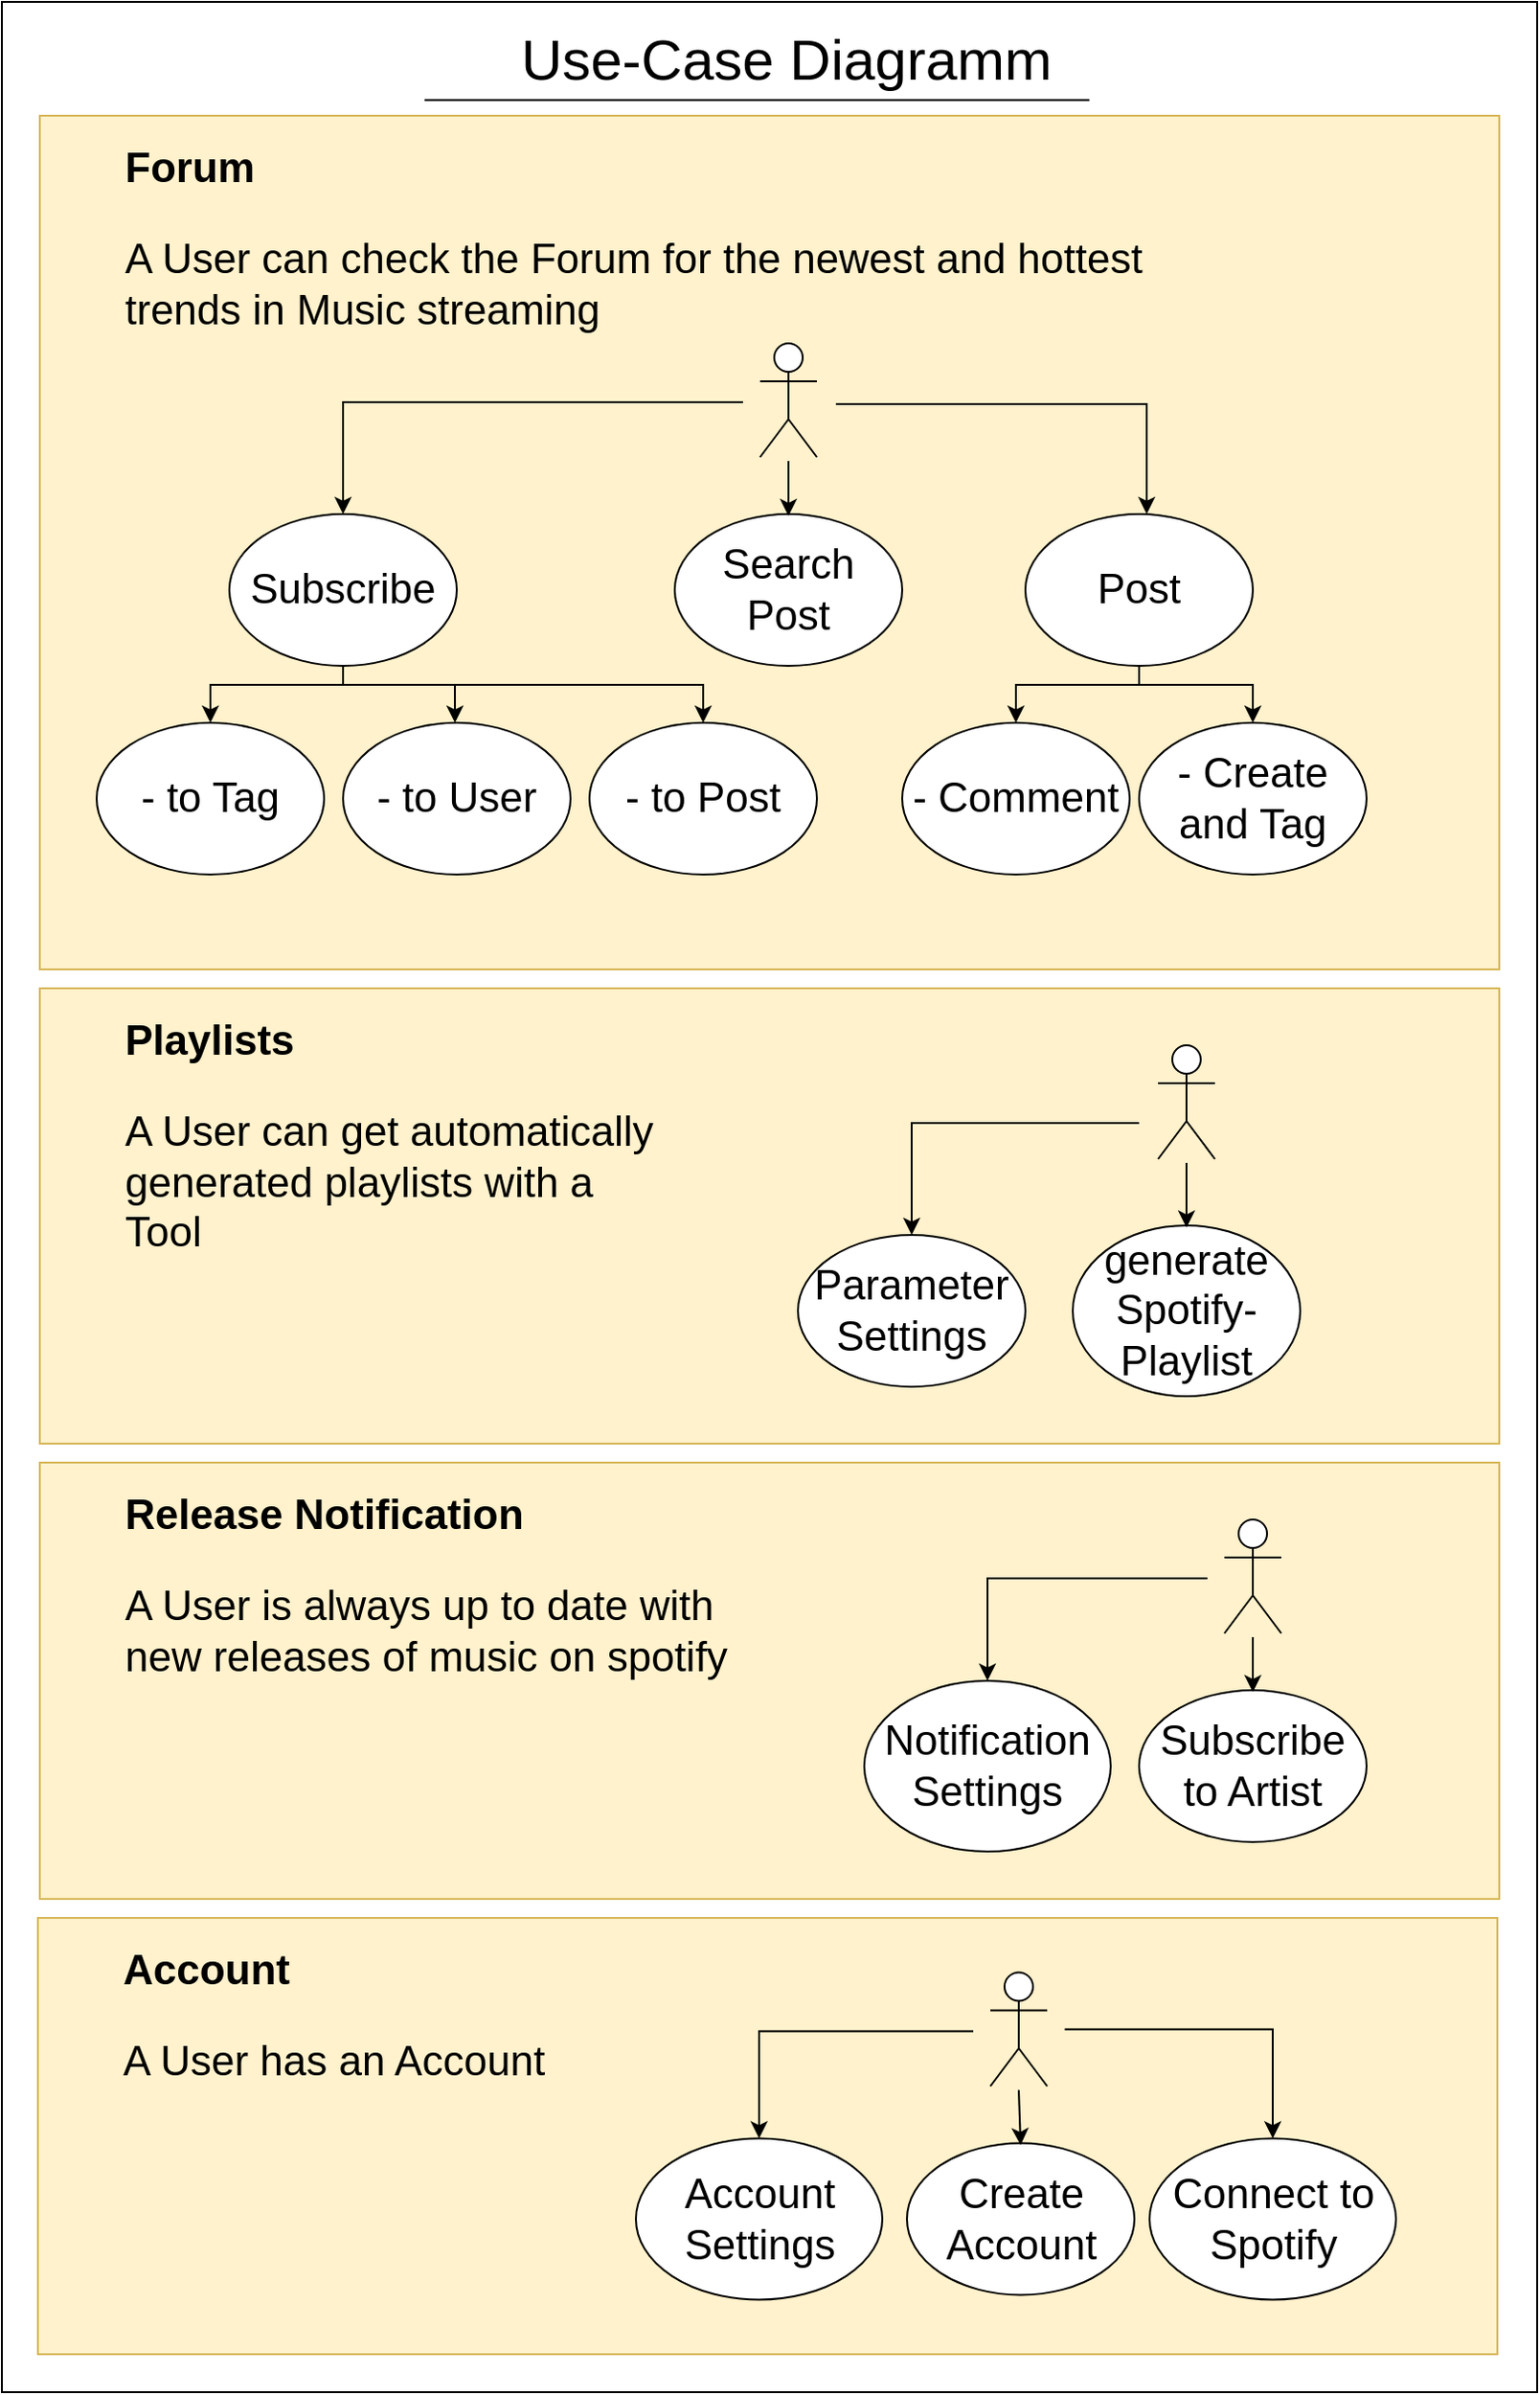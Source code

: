 <mxfile version="13.7.3" type="device"><diagram id="g6Rws1CbLUAmv2WmKkVQ" name="Page-1"><mxGraphModel dx="1315" dy="732" grid="1" gridSize="10" guides="1" tooltips="1" connect="1" arrows="1" fold="1" page="1" pageScale="1" pageWidth="827" pageHeight="1169" math="0" shadow="0"><root><mxCell id="0"/><mxCell id="1" parent="0"/><mxCell id="CQM-tbcUhRoM130YpXBT-1" value="" style="rounded=0;whiteSpace=wrap;html=1;" vertex="1" parent="1"><mxGeometry x="10" y="10" width="810" height="1260" as="geometry"/></mxCell><mxCell id="CQM-tbcUhRoM130YpXBT-6" value="" style="rounded=0;whiteSpace=wrap;html=1;fontSize=30;fillColor=#fff2cc;strokeColor=#d6b656;" vertex="1" parent="1"><mxGeometry x="30" y="70" width="770" height="450" as="geometry"/></mxCell><mxCell id="CQM-tbcUhRoM130YpXBT-2" value="Use-Case Diagramm" style="text;html=1;strokeColor=none;fillColor=none;align=center;verticalAlign=middle;whiteSpace=wrap;rounded=0;fontSize=30;" vertex="1" parent="1"><mxGeometry x="234" y="30" width="380" height="20" as="geometry"/></mxCell><mxCell id="CQM-tbcUhRoM130YpXBT-3" value="" style="shape=umlActor;verticalLabelPosition=bottom;verticalAlign=top;html=1;outlineConnect=0;fontSize=30;" vertex="1" parent="1"><mxGeometry x="410" y="190" width="30" height="60" as="geometry"/></mxCell><mxCell id="CQM-tbcUhRoM130YpXBT-5" value="" style="endArrow=none;html=1;fontSize=30;exitX=0.263;exitY=0.074;exitDx=0;exitDy=0;exitPerimeter=0;entryX=0.696;entryY=0.074;entryDx=0;entryDy=0;entryPerimeter=0;" edge="1" parent="1"><mxGeometry width="50" height="50" relative="1" as="geometry"><mxPoint x="233.03" y="61.8" as="sourcePoint"/><mxPoint x="583.76" y="61.8" as="targetPoint"/></mxGeometry></mxCell><mxCell id="CQM-tbcUhRoM130YpXBT-8" value="- to Tag" style="ellipse;whiteSpace=wrap;html=1;fontSize=22;" vertex="1" parent="1"><mxGeometry x="60" y="390" width="120" height="80" as="geometry"/></mxCell><mxCell id="CQM-tbcUhRoM130YpXBT-9" value="- Create and Tag" style="ellipse;whiteSpace=wrap;html=1;fontSize=22;" vertex="1" parent="1"><mxGeometry x="610" y="390" width="120" height="80" as="geometry"/></mxCell><mxCell id="CQM-tbcUhRoM130YpXBT-14" style="edgeStyle=orthogonalEdgeStyle;rounded=0;orthogonalLoop=1;jettySize=auto;html=1;exitX=0.5;exitY=1;exitDx=0;exitDy=0;entryX=0.5;entryY=0;entryDx=0;entryDy=0;fontSize=22;" edge="1" parent="1" source="CQM-tbcUhRoM130YpXBT-10" target="CQM-tbcUhRoM130YpXBT-8"><mxGeometry relative="1" as="geometry"><Array as="points"><mxPoint x="120" y="370"/></Array></mxGeometry></mxCell><mxCell id="CQM-tbcUhRoM130YpXBT-10" value="Subscribe" style="ellipse;whiteSpace=wrap;html=1;fontSize=22;" vertex="1" parent="1"><mxGeometry x="130" y="280" width="120" height="80" as="geometry"/></mxCell><mxCell id="CQM-tbcUhRoM130YpXBT-13" style="edgeStyle=orthogonalEdgeStyle;rounded=0;orthogonalLoop=1;jettySize=auto;html=1;exitX=0.5;exitY=1;exitDx=0;exitDy=0;entryX=0.5;entryY=0;entryDx=0;entryDy=0;fontSize=22;" edge="1" parent="1" source="CQM-tbcUhRoM130YpXBT-11" target="CQM-tbcUhRoM130YpXBT-9"><mxGeometry relative="1" as="geometry"><Array as="points"><mxPoint x="610" y="370"/><mxPoint x="670" y="370"/></Array></mxGeometry></mxCell><mxCell id="CQM-tbcUhRoM130YpXBT-11" value="Post" style="ellipse;whiteSpace=wrap;html=1;fontSize=22;" vertex="1" parent="1"><mxGeometry x="550" y="280" width="120" height="80" as="geometry"/></mxCell><mxCell id="CQM-tbcUhRoM130YpXBT-7" value="&lt;h1 style=&quot;font-size: 22px&quot;&gt;Forum&lt;/h1&gt;&lt;p style=&quot;font-size: 22px&quot;&gt;A User can check the Forum for the newest and hottest trends in Music streaming&lt;br&gt;&lt;/p&gt;" style="text;html=1;strokeColor=none;fillColor=none;spacing=5;spacingTop=-20;whiteSpace=wrap;overflow=hidden;rounded=0;fontSize=22;" vertex="1" parent="1"><mxGeometry x="70" y="80" width="610" height="130" as="geometry"/></mxCell><mxCell id="CQM-tbcUhRoM130YpXBT-16" value="Search Post" style="ellipse;whiteSpace=wrap;html=1;fontSize=22;" vertex="1" parent="1"><mxGeometry x="365" y="280" width="120" height="80" as="geometry"/></mxCell><mxCell id="CQM-tbcUhRoM130YpXBT-17" value="- to User" style="ellipse;whiteSpace=wrap;html=1;fontSize=22;" vertex="1" parent="1"><mxGeometry x="190" y="390" width="120" height="80" as="geometry"/></mxCell><mxCell id="CQM-tbcUhRoM130YpXBT-18" style="edgeStyle=orthogonalEdgeStyle;rounded=0;orthogonalLoop=1;jettySize=auto;html=1;entryX=0.5;entryY=0;entryDx=0;entryDy=0;fontSize=22;" edge="1" parent="1"><mxGeometry relative="1" as="geometry"><mxPoint x="401" y="221" as="sourcePoint"/><mxPoint x="190" y="280" as="targetPoint"/><Array as="points"><mxPoint x="401" y="221"/><mxPoint x="190" y="221"/></Array></mxGeometry></mxCell><mxCell id="CQM-tbcUhRoM130YpXBT-19" style="edgeStyle=orthogonalEdgeStyle;rounded=0;orthogonalLoop=1;jettySize=auto;html=1;entryX=0.5;entryY=0;entryDx=0;entryDy=0;fontSize=22;" edge="1" parent="1"><mxGeometry relative="1" as="geometry"><mxPoint x="450" y="222" as="sourcePoint"/><mxPoint x="614" y="280" as="targetPoint"/><Array as="points"><mxPoint x="614" y="222"/></Array></mxGeometry></mxCell><mxCell id="CQM-tbcUhRoM130YpXBT-21" value="" style="endArrow=classic;html=1;fontSize=22;entryX=0.5;entryY=0.013;entryDx=0;entryDy=0;entryPerimeter=0;" edge="1" parent="1" target="CQM-tbcUhRoM130YpXBT-16"><mxGeometry width="50" height="50" relative="1" as="geometry"><mxPoint x="425" y="252" as="sourcePoint"/><mxPoint x="365" y="300" as="targetPoint"/></mxGeometry></mxCell><mxCell id="CQM-tbcUhRoM130YpXBT-22" style="edgeStyle=orthogonalEdgeStyle;rounded=0;orthogonalLoop=1;jettySize=auto;html=1;exitX=0.5;exitY=1;exitDx=0;exitDy=0;entryX=0.492;entryY=0;entryDx=0;entryDy=0;fontSize=22;entryPerimeter=0;" edge="1" parent="1" target="CQM-tbcUhRoM130YpXBT-17"><mxGeometry relative="1" as="geometry"><mxPoint x="190" y="360" as="sourcePoint"/><mxPoint x="120" y="390" as="targetPoint"/><Array as="points"><mxPoint x="190" y="370"/><mxPoint x="249" y="370"/></Array></mxGeometry></mxCell><mxCell id="CQM-tbcUhRoM130YpXBT-23" value="- to Post" style="ellipse;whiteSpace=wrap;html=1;fontSize=22;" vertex="1" parent="1"><mxGeometry x="320" y="390" width="120" height="80" as="geometry"/></mxCell><mxCell id="CQM-tbcUhRoM130YpXBT-24" style="edgeStyle=orthogonalEdgeStyle;rounded=0;orthogonalLoop=1;jettySize=auto;html=1;entryX=0.5;entryY=0;entryDx=0;entryDy=0;fontSize=22;" edge="1" parent="1" target="CQM-tbcUhRoM130YpXBT-23"><mxGeometry relative="1" as="geometry"><mxPoint x="190" y="360" as="sourcePoint"/><Array as="points"><mxPoint x="190" y="360"/><mxPoint x="190" y="370"/><mxPoint x="380" y="370"/></Array></mxGeometry></mxCell><mxCell id="CQM-tbcUhRoM130YpXBT-27" value="- Comment" style="ellipse;whiteSpace=wrap;html=1;fontSize=22;" vertex="1" parent="1"><mxGeometry x="485" y="390" width="120" height="80" as="geometry"/></mxCell><mxCell id="CQM-tbcUhRoM130YpXBT-28" style="edgeStyle=orthogonalEdgeStyle;rounded=0;orthogonalLoop=1;jettySize=auto;html=1;entryX=0.5;entryY=0;entryDx=0;entryDy=0;fontSize=22;" edge="1" parent="1"><mxGeometry relative="1" as="geometry"><mxPoint x="610" y="360" as="sourcePoint"/><mxPoint x="545" y="390" as="targetPoint"/><Array as="points"><mxPoint x="610" y="360"/><mxPoint x="610" y="370"/><mxPoint x="545" y="370"/></Array></mxGeometry></mxCell><mxCell id="CQM-tbcUhRoM130YpXBT-29" value="" style="rounded=0;whiteSpace=wrap;html=1;fontSize=30;fillColor=#fff2cc;strokeColor=#d6b656;" vertex="1" parent="1"><mxGeometry x="30" y="530" width="770" height="240" as="geometry"/></mxCell><mxCell id="CQM-tbcUhRoM130YpXBT-30" value="" style="shape=umlActor;verticalLabelPosition=bottom;verticalAlign=top;html=1;outlineConnect=0;fontSize=30;" vertex="1" parent="1"><mxGeometry x="620" y="560" width="30" height="60" as="geometry"/></mxCell><mxCell id="CQM-tbcUhRoM130YpXBT-34" value="Parameter Settings" style="ellipse;whiteSpace=wrap;html=1;fontSize=22;" vertex="1" parent="1"><mxGeometry x="430" y="660" width="120" height="80" as="geometry"/></mxCell><mxCell id="CQM-tbcUhRoM130YpXBT-37" value="&lt;h1 style=&quot;font-size: 22px&quot;&gt;Playlists&lt;/h1&gt;&lt;p style=&quot;font-size: 22px&quot;&gt;A User can get automatically generated playlists with a Tool&lt;br&gt;&lt;/p&gt;" style="text;html=1;strokeColor=none;fillColor=none;spacing=5;spacingTop=-20;whiteSpace=wrap;overflow=hidden;rounded=0;fontSize=22;" vertex="1" parent="1"><mxGeometry x="70" y="540" width="300" height="140" as="geometry"/></mxCell><mxCell id="CQM-tbcUhRoM130YpXBT-38" value="generate Spotify-Playlist" style="ellipse;whiteSpace=wrap;html=1;fontSize=22;" vertex="1" parent="1"><mxGeometry x="575" y="655" width="120" height="90" as="geometry"/></mxCell><mxCell id="CQM-tbcUhRoM130YpXBT-40" style="edgeStyle=orthogonalEdgeStyle;rounded=0;orthogonalLoop=1;jettySize=auto;html=1;entryX=0.5;entryY=0;entryDx=0;entryDy=0;fontSize=22;" edge="1" parent="1"><mxGeometry relative="1" as="geometry"><mxPoint x="610" y="601" as="sourcePoint"/><mxPoint x="490" y="660" as="targetPoint"/><Array as="points"><mxPoint x="490" y="601"/></Array></mxGeometry></mxCell><mxCell id="CQM-tbcUhRoM130YpXBT-42" value="" style="endArrow=classic;html=1;fontSize=22;entryX=0.5;entryY=0.013;entryDx=0;entryDy=0;entryPerimeter=0;" edge="1" parent="1" target="CQM-tbcUhRoM130YpXBT-38"><mxGeometry width="50" height="50" relative="1" as="geometry"><mxPoint x="635" y="622" as="sourcePoint"/><mxPoint x="575" y="670" as="targetPoint"/></mxGeometry></mxCell><mxCell id="CQM-tbcUhRoM130YpXBT-48" value="" style="rounded=0;whiteSpace=wrap;html=1;fontSize=30;fillColor=#fff2cc;strokeColor=#d6b656;" vertex="1" parent="1"><mxGeometry x="30" y="780" width="770" height="230" as="geometry"/></mxCell><mxCell id="CQM-tbcUhRoM130YpXBT-49" value="" style="shape=umlActor;verticalLabelPosition=bottom;verticalAlign=top;html=1;outlineConnect=0;fontSize=30;" vertex="1" parent="1"><mxGeometry x="655" y="810" width="30" height="60" as="geometry"/></mxCell><mxCell id="CQM-tbcUhRoM130YpXBT-53" value="Notification Settings" style="ellipse;whiteSpace=wrap;html=1;fontSize=22;" vertex="1" parent="1"><mxGeometry x="465" y="895" width="130" height="90" as="geometry"/></mxCell><mxCell id="CQM-tbcUhRoM130YpXBT-56" value="&lt;h1 style=&quot;font-size: 22px&quot;&gt;Release Notification&lt;/h1&gt;&lt;p style=&quot;font-size: 22px&quot;&gt;A User is always up to date with new releases of music on spotify&lt;br&gt;&lt;/p&gt;" style="text;html=1;strokeColor=none;fillColor=none;spacing=5;spacingTop=-20;whiteSpace=wrap;overflow=hidden;rounded=0;fontSize=22;" vertex="1" parent="1"><mxGeometry x="70" y="790" width="340" height="130" as="geometry"/></mxCell><mxCell id="CQM-tbcUhRoM130YpXBT-57" value="Subscribe to Artist" style="ellipse;whiteSpace=wrap;html=1;fontSize=22;" vertex="1" parent="1"><mxGeometry x="610" y="900" width="120" height="80" as="geometry"/></mxCell><mxCell id="CQM-tbcUhRoM130YpXBT-59" style="edgeStyle=orthogonalEdgeStyle;rounded=0;orthogonalLoop=1;jettySize=auto;html=1;fontSize=22;entryX=0.5;entryY=0;entryDx=0;entryDy=0;" edge="1" parent="1" target="CQM-tbcUhRoM130YpXBT-53"><mxGeometry relative="1" as="geometry"><mxPoint x="646" y="841" as="sourcePoint"/><mxPoint x="535" y="900" as="targetPoint"/><Array as="points"><mxPoint x="530" y="841"/></Array></mxGeometry></mxCell><mxCell id="CQM-tbcUhRoM130YpXBT-61" value="" style="endArrow=classic;html=1;fontSize=22;entryX=0.5;entryY=0.013;entryDx=0;entryDy=0;entryPerimeter=0;" edge="1" parent="1" target="CQM-tbcUhRoM130YpXBT-57"><mxGeometry width="50" height="50" relative="1" as="geometry"><mxPoint x="670" y="872" as="sourcePoint"/><mxPoint x="610" y="920" as="targetPoint"/></mxGeometry></mxCell><mxCell id="CQM-tbcUhRoM130YpXBT-67" value="" style="rounded=0;whiteSpace=wrap;html=1;fontSize=30;fillColor=#fff2cc;strokeColor=#d6b656;" vertex="1" parent="1"><mxGeometry x="29" y="1020" width="770" height="230" as="geometry"/></mxCell><mxCell id="CQM-tbcUhRoM130YpXBT-68" value="" style="shape=umlActor;verticalLabelPosition=bottom;verticalAlign=top;html=1;outlineConnect=0;fontSize=30;" vertex="1" parent="1"><mxGeometry x="531.5" y="1048.75" width="30" height="60" as="geometry"/></mxCell><mxCell id="CQM-tbcUhRoM130YpXBT-69" value="Account Settings" style="ellipse;whiteSpace=wrap;html=1;fontSize=22;" vertex="1" parent="1"><mxGeometry x="344.5" y="1136.25" width="130" height="85" as="geometry"/></mxCell><mxCell id="CQM-tbcUhRoM130YpXBT-70" value="&lt;h1 style=&quot;font-size: 22px&quot;&gt;Account&lt;br&gt;&lt;/h1&gt;&lt;p style=&quot;font-size: 22px&quot;&gt;A User has an Account&lt;br&gt;&lt;/p&gt;" style="text;html=1;strokeColor=none;fillColor=none;spacing=5;spacingTop=-20;whiteSpace=wrap;overflow=hidden;rounded=0;fontSize=22;" vertex="1" parent="1"><mxGeometry x="69" y="1030" width="340" height="90" as="geometry"/></mxCell><mxCell id="CQM-tbcUhRoM130YpXBT-71" value="Create Account" style="ellipse;whiteSpace=wrap;html=1;fontSize=22;" vertex="1" parent="1"><mxGeometry x="487.5" y="1138.75" width="120" height="80" as="geometry"/></mxCell><mxCell id="CQM-tbcUhRoM130YpXBT-72" style="edgeStyle=orthogonalEdgeStyle;rounded=0;orthogonalLoop=1;jettySize=auto;html=1;fontSize=22;entryX=0.5;entryY=0;entryDx=0;entryDy=0;" edge="1" parent="1" target="CQM-tbcUhRoM130YpXBT-69"><mxGeometry relative="1" as="geometry"><mxPoint x="522.5" y="1079.75" as="sourcePoint"/><mxPoint x="411.5" y="1138.75" as="targetPoint"/><Array as="points"><mxPoint x="409.5" y="1079.75"/></Array></mxGeometry></mxCell><mxCell id="CQM-tbcUhRoM130YpXBT-73" value="" style="endArrow=classic;html=1;fontSize=22;entryX=0.5;entryY=0.013;entryDx=0;entryDy=0;entryPerimeter=0;" edge="1" parent="1" target="CQM-tbcUhRoM130YpXBT-71"><mxGeometry width="50" height="50" relative="1" as="geometry"><mxPoint x="546.5" y="1110.75" as="sourcePoint"/><mxPoint x="486.5" y="1158.75" as="targetPoint"/></mxGeometry></mxCell><mxCell id="CQM-tbcUhRoM130YpXBT-74" value="Connect to Spotify" style="ellipse;whiteSpace=wrap;html=1;fontSize=22;" vertex="1" parent="1"><mxGeometry x="615.5" y="1136.25" width="130" height="85" as="geometry"/></mxCell><mxCell id="CQM-tbcUhRoM130YpXBT-75" style="edgeStyle=orthogonalEdgeStyle;rounded=0;orthogonalLoop=1;jettySize=auto;html=1;fontSize=22;entryX=0.5;entryY=0;entryDx=0;entryDy=0;exitX=0.625;exitY=0.261;exitDx=0;exitDy=0;exitPerimeter=0;" edge="1" parent="1" target="CQM-tbcUhRoM130YpXBT-74"><mxGeometry relative="1" as="geometry"><mxPoint x="570.75" y="1078.78" as="sourcePoint"/><mxPoint x="720.5" y="1138.75" as="targetPoint"/><Array as="points"><mxPoint x="680.5" y="1079.75"/></Array></mxGeometry></mxCell></root></mxGraphModel></diagram></mxfile>